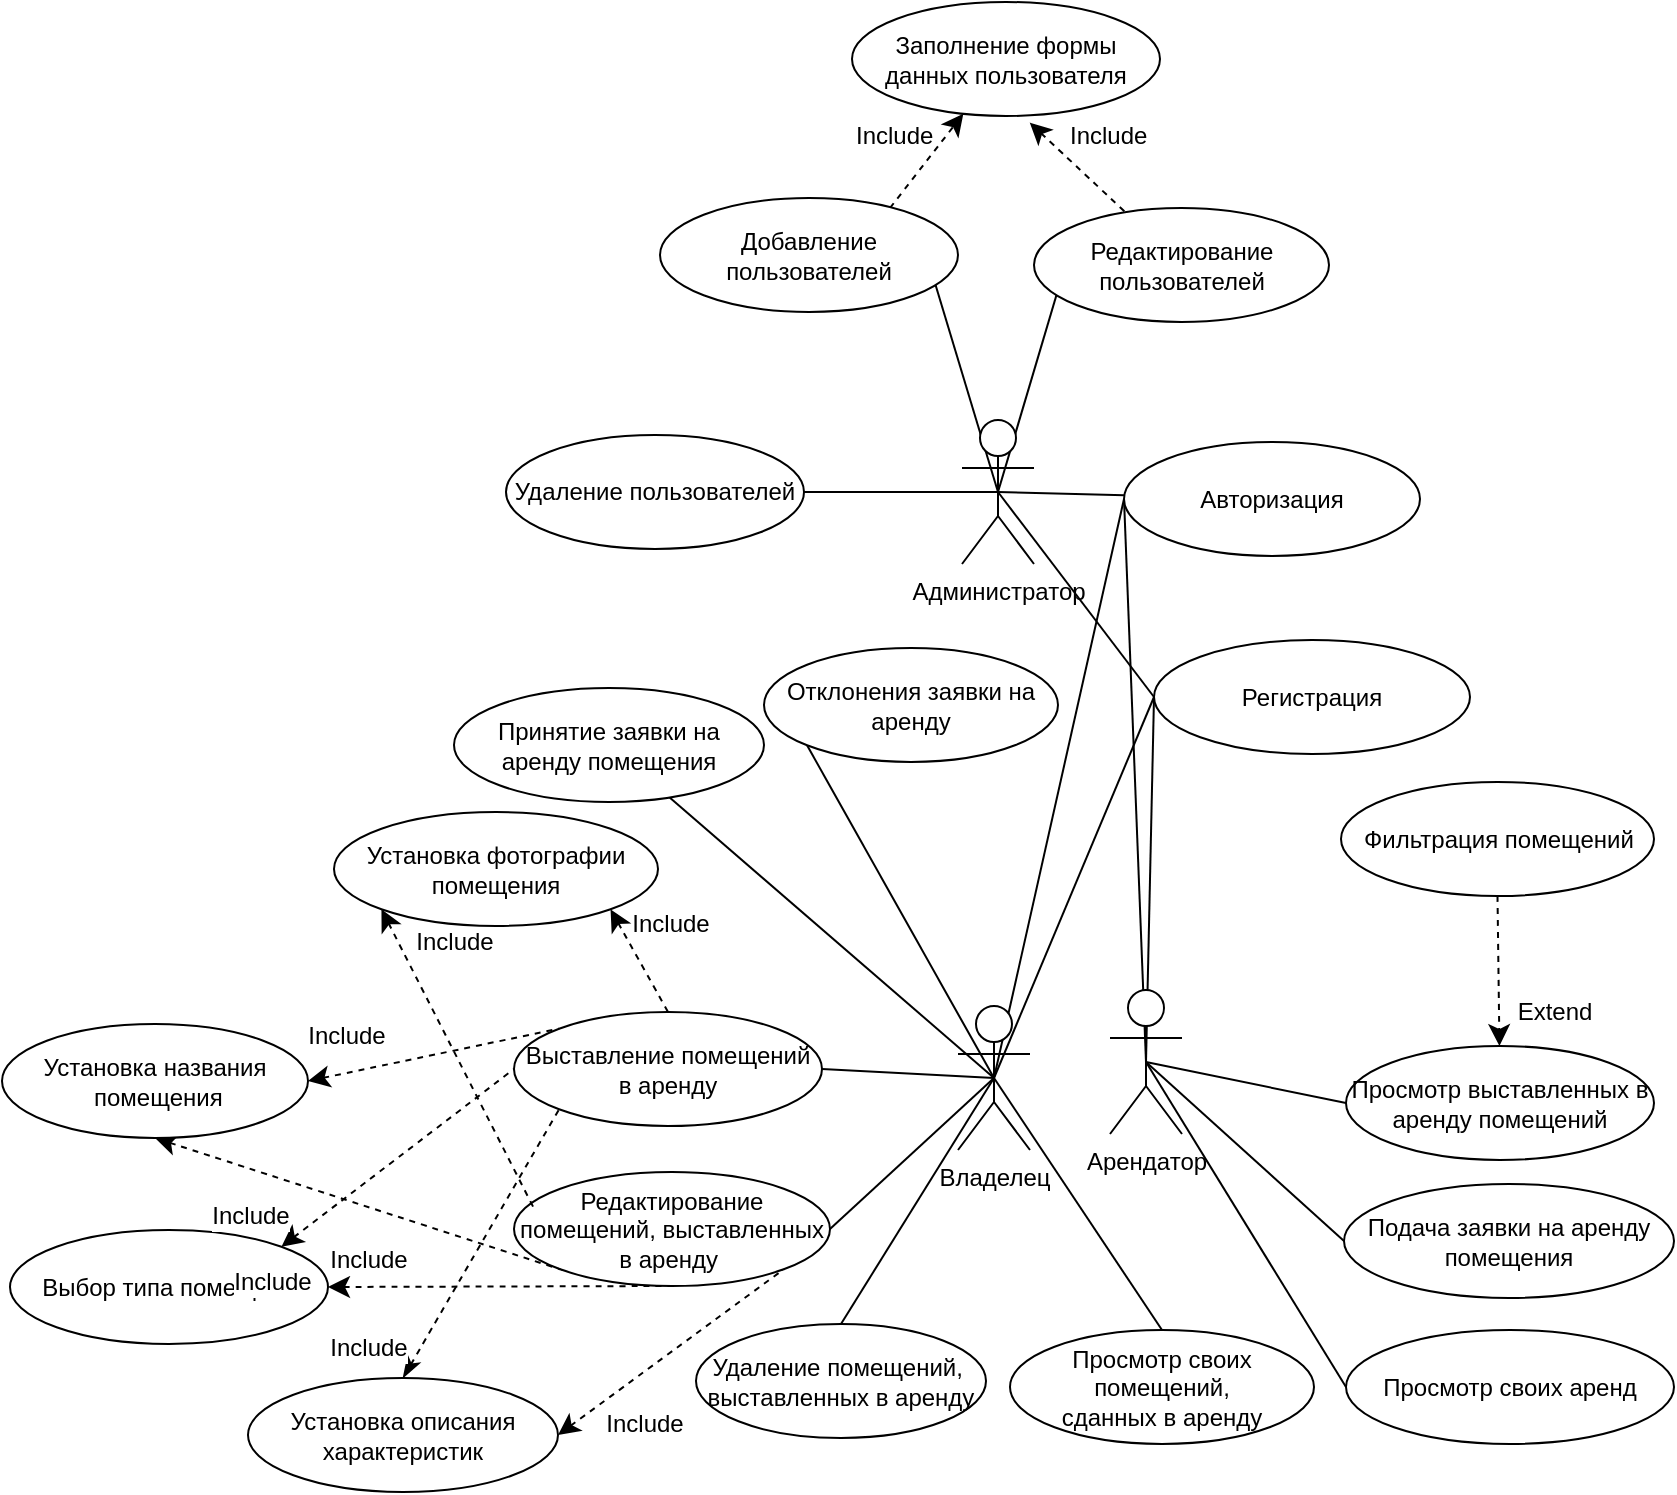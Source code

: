 <mxfile version="24.3.1" type="device">
  <diagram name="Страница — 1" id="9qlkNrr8skJGmZddoAX3">
    <mxGraphModel dx="2061" dy="1150" grid="0" gridSize="10" guides="1" tooltips="1" connect="1" arrows="1" fold="1" page="0" pageScale="1" pageWidth="827" pageHeight="1169" math="0" shadow="0">
      <root>
        <mxCell id="0" />
        <mxCell id="1" parent="0" />
        <mxCell id="KdUWBVPqrSz_nsnfu4Ra-47" style="edgeStyle=none;curved=1;rounded=0;orthogonalLoop=1;jettySize=auto;html=1;exitX=0.5;exitY=0.5;exitDx=0;exitDy=0;exitPerimeter=0;entryX=0;entryY=0.5;entryDx=0;entryDy=0;fontSize=12;startSize=8;endSize=8;endArrow=none;endFill=0;" parent="1" source="KdUWBVPqrSz_nsnfu4Ra-1" target="KdUWBVPqrSz_nsnfu4Ra-14" edge="1">
          <mxGeometry relative="1" as="geometry" />
        </mxCell>
        <mxCell id="KdUWBVPqrSz_nsnfu4Ra-49" style="edgeStyle=none;curved=1;rounded=0;orthogonalLoop=1;jettySize=auto;html=1;exitX=0.5;exitY=0.5;exitDx=0;exitDy=0;exitPerimeter=0;entryX=0;entryY=0.5;entryDx=0;entryDy=0;fontSize=12;startSize=8;endSize=8;endArrow=none;endFill=0;" parent="1" source="KdUWBVPqrSz_nsnfu4Ra-1" target="KdUWBVPqrSz_nsnfu4Ra-15" edge="1">
          <mxGeometry relative="1" as="geometry" />
        </mxCell>
        <mxCell id="KdUWBVPqrSz_nsnfu4Ra-50" style="edgeStyle=none;curved=1;rounded=0;orthogonalLoop=1;jettySize=auto;html=1;exitX=0.5;exitY=0.5;exitDx=0;exitDy=0;exitPerimeter=0;entryX=0;entryY=0.5;entryDx=0;entryDy=0;fontSize=12;startSize=8;endSize=8;endArrow=none;endFill=0;" parent="1" source="KdUWBVPqrSz_nsnfu4Ra-1" target="KdUWBVPqrSz_nsnfu4Ra-16" edge="1">
          <mxGeometry relative="1" as="geometry" />
        </mxCell>
        <mxCell id="z9t9vNIMV2q-uNRMc0uW-2" style="edgeStyle=none;curved=1;rounded=0;orthogonalLoop=1;jettySize=auto;html=1;exitX=0.5;exitY=0.5;exitDx=0;exitDy=0;exitPerimeter=0;entryX=0;entryY=0.5;entryDx=0;entryDy=0;fontSize=12;startSize=8;endSize=8;endArrow=none;endFill=0;" edge="1" parent="1" source="KdUWBVPqrSz_nsnfu4Ra-1" target="z9t9vNIMV2q-uNRMc0uW-1">
          <mxGeometry relative="1" as="geometry" />
        </mxCell>
        <mxCell id="z9t9vNIMV2q-uNRMc0uW-74" style="edgeStyle=none;curved=1;rounded=0;orthogonalLoop=1;jettySize=auto;html=1;exitX=0.5;exitY=0.5;exitDx=0;exitDy=0;exitPerimeter=0;entryX=0;entryY=0.5;entryDx=0;entryDy=0;fontSize=12;startSize=8;endSize=8;endArrow=none;endFill=0;" edge="1" parent="1" source="KdUWBVPqrSz_nsnfu4Ra-1" target="KdUWBVPqrSz_nsnfu4Ra-13">
          <mxGeometry relative="1" as="geometry" />
        </mxCell>
        <mxCell id="KdUWBVPqrSz_nsnfu4Ra-1" value="Арендатор" style="shape=umlActor;verticalLabelPosition=bottom;verticalAlign=top;html=1;" parent="1" vertex="1">
          <mxGeometry x="-115" y="123" width="36" height="72" as="geometry" />
        </mxCell>
        <mxCell id="KdUWBVPqrSz_nsnfu4Ra-46" style="edgeStyle=none;curved=1;rounded=0;orthogonalLoop=1;jettySize=auto;html=1;exitX=0.5;exitY=0.5;exitDx=0;exitDy=0;exitPerimeter=0;entryX=0;entryY=0.5;entryDx=0;entryDy=0;fontSize=12;startSize=8;endSize=8;endArrow=none;endFill=0;" parent="1" source="KdUWBVPqrSz_nsnfu4Ra-2" target="KdUWBVPqrSz_nsnfu4Ra-13" edge="1">
          <mxGeometry relative="1" as="geometry" />
        </mxCell>
        <mxCell id="KdUWBVPqrSz_nsnfu4Ra-51" style="edgeStyle=none;curved=1;rounded=0;orthogonalLoop=1;jettySize=auto;html=1;exitX=0.5;exitY=0.5;exitDx=0;exitDy=0;exitPerimeter=0;entryX=1;entryY=0.5;entryDx=0;entryDy=0;fontSize=12;startSize=8;endSize=8;endArrow=none;endFill=0;" parent="1" source="KdUWBVPqrSz_nsnfu4Ra-2" target="KdUWBVPqrSz_nsnfu4Ra-11" edge="1">
          <mxGeometry relative="1" as="geometry" />
        </mxCell>
        <mxCell id="KdUWBVPqrSz_nsnfu4Ra-52" style="edgeStyle=none;curved=1;rounded=0;orthogonalLoop=1;jettySize=auto;html=1;exitX=0.5;exitY=0.5;exitDx=0;exitDy=0;exitPerimeter=0;entryX=1;entryY=0.5;entryDx=0;entryDy=0;fontSize=12;startSize=8;endSize=8;endArrow=none;endFill=0;" parent="1" source="KdUWBVPqrSz_nsnfu4Ra-2" target="KdUWBVPqrSz_nsnfu4Ra-8" edge="1">
          <mxGeometry relative="1" as="geometry" />
        </mxCell>
        <mxCell id="z9t9vNIMV2q-uNRMc0uW-4" style="edgeStyle=none;curved=1;rounded=0;orthogonalLoop=1;jettySize=auto;html=1;exitX=0.5;exitY=0.5;exitDx=0;exitDy=0;exitPerimeter=0;entryX=0;entryY=0.5;entryDx=0;entryDy=0;fontSize=12;startSize=8;endSize=8;endArrow=none;endFill=0;" edge="1" parent="1" source="KdUWBVPqrSz_nsnfu4Ra-2" target="z9t9vNIMV2q-uNRMc0uW-1">
          <mxGeometry relative="1" as="geometry" />
        </mxCell>
        <mxCell id="z9t9vNIMV2q-uNRMc0uW-26" style="edgeStyle=none;curved=1;rounded=0;orthogonalLoop=1;jettySize=auto;html=1;exitX=0.5;exitY=0.5;exitDx=0;exitDy=0;exitPerimeter=0;fontSize=12;startSize=8;endSize=8;endArrow=none;endFill=0;" edge="1" parent="1" source="KdUWBVPqrSz_nsnfu4Ra-2" target="KVPKxW1qNKhPgR75EKj5-1">
          <mxGeometry relative="1" as="geometry" />
        </mxCell>
        <mxCell id="z9t9vNIMV2q-uNRMc0uW-27" style="edgeStyle=none;curved=1;rounded=0;orthogonalLoop=1;jettySize=auto;html=1;exitX=0.5;exitY=0.5;exitDx=0;exitDy=0;exitPerimeter=0;entryX=0.5;entryY=0;entryDx=0;entryDy=0;fontSize=12;startSize=8;endSize=8;endArrow=none;endFill=0;" edge="1" parent="1" source="KdUWBVPqrSz_nsnfu4Ra-2" target="KdUWBVPqrSz_nsnfu4Ra-32">
          <mxGeometry relative="1" as="geometry" />
        </mxCell>
        <mxCell id="z9t9vNIMV2q-uNRMc0uW-28" style="edgeStyle=none;curved=1;rounded=0;orthogonalLoop=1;jettySize=auto;html=1;exitX=0.5;exitY=0.5;exitDx=0;exitDy=0;exitPerimeter=0;entryX=0.5;entryY=0;entryDx=0;entryDy=0;fontSize=12;startSize=8;endSize=8;endArrow=none;endFill=0;" edge="1" parent="1" source="KdUWBVPqrSz_nsnfu4Ra-2" target="KdUWBVPqrSz_nsnfu4Ra-9">
          <mxGeometry relative="1" as="geometry" />
        </mxCell>
        <mxCell id="z9t9vNIMV2q-uNRMc0uW-53" style="edgeStyle=none;curved=1;rounded=0;orthogonalLoop=1;jettySize=auto;html=1;exitX=0.5;exitY=0.5;exitDx=0;exitDy=0;exitPerimeter=0;entryX=0;entryY=1;entryDx=0;entryDy=0;fontSize=12;startSize=8;endSize=8;endArrow=none;endFill=0;" edge="1" parent="1" source="KdUWBVPqrSz_nsnfu4Ra-2" target="z9t9vNIMV2q-uNRMc0uW-52">
          <mxGeometry relative="1" as="geometry" />
        </mxCell>
        <mxCell id="KdUWBVPqrSz_nsnfu4Ra-2" value="Владелец" style="shape=umlActor;verticalLabelPosition=bottom;verticalAlign=top;html=1;" parent="1" vertex="1">
          <mxGeometry x="-191" y="131" width="36" height="72" as="geometry" />
        </mxCell>
        <mxCell id="KdUWBVPqrSz_nsnfu4Ra-21" style="edgeStyle=none;curved=1;rounded=0;orthogonalLoop=1;jettySize=auto;html=1;exitX=0.5;exitY=0.5;exitDx=0;exitDy=0;exitPerimeter=0;fontSize=12;startSize=8;endSize=8;endArrow=none;endFill=0;" parent="1" source="KdUWBVPqrSz_nsnfu4Ra-3" target="KdUWBVPqrSz_nsnfu4Ra-13" edge="1">
          <mxGeometry relative="1" as="geometry" />
        </mxCell>
        <mxCell id="KdUWBVPqrSz_nsnfu4Ra-45" style="edgeStyle=none;curved=1;rounded=0;orthogonalLoop=1;jettySize=auto;html=1;exitX=0.5;exitY=0.5;exitDx=0;exitDy=0;exitPerimeter=0;entryX=0;entryY=0;entryDx=0;entryDy=0;fontSize=12;startSize=8;endSize=8;endArrow=none;endFill=0;" parent="1" source="KdUWBVPqrSz_nsnfu4Ra-3" target="KdUWBVPqrSz_nsnfu4Ra-38" edge="1">
          <mxGeometry relative="1" as="geometry" />
        </mxCell>
        <mxCell id="z9t9vNIMV2q-uNRMc0uW-55" style="edgeStyle=none;curved=1;rounded=0;orthogonalLoop=1;jettySize=auto;html=1;exitX=0.5;exitY=0.5;exitDx=0;exitDy=0;exitPerimeter=0;entryX=1;entryY=0;entryDx=0;entryDy=0;fontSize=12;startSize=8;endSize=8;endArrow=none;endFill=0;" edge="1" parent="1" source="KdUWBVPqrSz_nsnfu4Ra-3" target="z9t9vNIMV2q-uNRMc0uW-54">
          <mxGeometry relative="1" as="geometry" />
        </mxCell>
        <mxCell id="z9t9vNIMV2q-uNRMc0uW-65" style="edgeStyle=none;curved=1;rounded=0;orthogonalLoop=1;jettySize=auto;html=1;exitX=0.5;exitY=0.5;exitDx=0;exitDy=0;exitPerimeter=0;entryX=0;entryY=0.5;entryDx=0;entryDy=0;fontSize=12;startSize=8;endSize=8;endArrow=none;endFill=0;" edge="1" parent="1" source="KdUWBVPqrSz_nsnfu4Ra-3" target="z9t9vNIMV2q-uNRMc0uW-62">
          <mxGeometry relative="1" as="geometry" />
        </mxCell>
        <mxCell id="z9t9vNIMV2q-uNRMc0uW-75" style="edgeStyle=none;curved=1;rounded=0;orthogonalLoop=1;jettySize=auto;html=1;exitX=0.5;exitY=0.5;exitDx=0;exitDy=0;exitPerimeter=0;entryX=0;entryY=0.5;entryDx=0;entryDy=0;fontSize=12;startSize=8;endSize=8;endArrow=none;endFill=0;" edge="1" parent="1" source="KdUWBVPqrSz_nsnfu4Ra-3" target="z9t9vNIMV2q-uNRMc0uW-1">
          <mxGeometry relative="1" as="geometry" />
        </mxCell>
        <mxCell id="KdUWBVPqrSz_nsnfu4Ra-3" value="Администратор" style="shape=umlActor;verticalLabelPosition=bottom;verticalAlign=top;html=1;" parent="1" vertex="1">
          <mxGeometry x="-189" y="-162" width="36" height="72" as="geometry" />
        </mxCell>
        <mxCell id="KdUWBVPqrSz_nsnfu4Ra-8" value="Редактирование помещений, выставленных в аренду&amp;nbsp;" style="ellipse;whiteSpace=wrap;html=1;align=center;" parent="1" vertex="1">
          <mxGeometry x="-413" y="214" width="158" height="57" as="geometry" />
        </mxCell>
        <mxCell id="KdUWBVPqrSz_nsnfu4Ra-9" value="Удаление помещений,&amp;nbsp;&lt;br&gt;выставленных в аренду" style="ellipse;whiteSpace=wrap;html=1;align=center;" parent="1" vertex="1">
          <mxGeometry x="-322" y="290" width="145" height="57" as="geometry" />
        </mxCell>
        <mxCell id="KdUWBVPqrSz_nsnfu4Ra-11" value="Выставление помещений в аренду" style="ellipse;whiteSpace=wrap;html=1;align=center;" parent="1" vertex="1">
          <mxGeometry x="-413" y="134" width="154" height="57" as="geometry" />
        </mxCell>
        <mxCell id="KdUWBVPqrSz_nsnfu4Ra-13" value="Авторизация" style="ellipse;whiteSpace=wrap;html=1;align=center;" parent="1" vertex="1">
          <mxGeometry x="-108" y="-151" width="148" height="57" as="geometry" />
        </mxCell>
        <mxCell id="KdUWBVPqrSz_nsnfu4Ra-14" value="Просмотр выставленных в аренду помещений" style="ellipse;whiteSpace=wrap;html=1;align=center;" parent="1" vertex="1">
          <mxGeometry x="3" y="151" width="154" height="57" as="geometry" />
        </mxCell>
        <mxCell id="KdUWBVPqrSz_nsnfu4Ra-15" value="Подача заявки на аренду&lt;br&gt;помещения" style="ellipse;whiteSpace=wrap;html=1;align=center;" parent="1" vertex="1">
          <mxGeometry x="2" y="220" width="165" height="57" as="geometry" />
        </mxCell>
        <mxCell id="KdUWBVPqrSz_nsnfu4Ra-16" value="Просмотр своих аренд" style="ellipse;whiteSpace=wrap;html=1;align=center;" parent="1" vertex="1">
          <mxGeometry x="3" y="293" width="164" height="57" as="geometry" />
        </mxCell>
        <mxCell id="KdUWBVPqrSz_nsnfu4Ra-32" value="Просмотр своих помещений, &lt;br&gt;сданных&amp;nbsp;в аренду" style="ellipse;whiteSpace=wrap;html=1;align=center;" parent="1" vertex="1">
          <mxGeometry x="-165" y="293" width="152" height="57" as="geometry" />
        </mxCell>
        <mxCell id="KdUWBVPqrSz_nsnfu4Ra-38" value="Редактирование пользователей" style="ellipse;whiteSpace=wrap;html=1;align=center;" parent="1" vertex="1">
          <mxGeometry x="-153" y="-268" width="147.5" height="57" as="geometry" />
        </mxCell>
        <mxCell id="KdUWBVPqrSz_nsnfu4Ra-44" value="" style="edgeStyle=none;curved=1;rounded=0;orthogonalLoop=1;jettySize=auto;html=1;fontSize=12;startSize=8;endSize=8;endArrow=none;endFill=0;dashed=1;startArrow=classic;startFill=1;exitX=0.577;exitY=1.058;exitDx=0;exitDy=0;exitPerimeter=0;" parent="1" source="z9t9vNIMV2q-uNRMc0uW-56" target="KdUWBVPqrSz_nsnfu4Ra-38" edge="1">
          <mxGeometry relative="1" as="geometry">
            <mxPoint x="404.5" y="362" as="sourcePoint" />
          </mxGeometry>
        </mxCell>
        <mxCell id="KVPKxW1qNKhPgR75EKj5-1" value="Принятие заявки на аренду помещения" style="ellipse;whiteSpace=wrap;html=1;align=center;" parent="1" vertex="1">
          <mxGeometry x="-443" y="-28" width="155" height="57" as="geometry" />
        </mxCell>
        <mxCell id="z9t9vNIMV2q-uNRMc0uW-1" value="Регистрация" style="ellipse;whiteSpace=wrap;html=1;align=center;" vertex="1" parent="1">
          <mxGeometry x="-93" y="-52" width="158" height="57" as="geometry" />
        </mxCell>
        <mxCell id="z9t9vNIMV2q-uNRMc0uW-69" style="edgeStyle=none;curved=1;rounded=0;orthogonalLoop=1;jettySize=auto;html=1;exitX=0.5;exitY=1;exitDx=0;exitDy=0;fontSize=12;startSize=8;endSize=8;startArrow=none;startFill=0;endArrow=classic;endFill=1;dashed=1;" edge="1" parent="1" source="z9t9vNIMV2q-uNRMc0uW-5" target="KdUWBVPqrSz_nsnfu4Ra-14">
          <mxGeometry relative="1" as="geometry" />
        </mxCell>
        <mxCell id="z9t9vNIMV2q-uNRMc0uW-70" value="Extend" style="edgeLabel;html=1;align=center;verticalAlign=middle;resizable=0;points=[];fontSize=12;" vertex="1" connectable="0" parent="z9t9vNIMV2q-uNRMc0uW-69">
          <mxGeometry x="-0.363" relative="1" as="geometry">
            <mxPoint x="28" y="34" as="offset" />
          </mxGeometry>
        </mxCell>
        <mxCell id="z9t9vNIMV2q-uNRMc0uW-5" value="Фильтрация помещений" style="ellipse;whiteSpace=wrap;html=1;align=center;" vertex="1" parent="1">
          <mxGeometry x="0.5" y="19" width="156.5" height="57" as="geometry" />
        </mxCell>
        <mxCell id="z9t9vNIMV2q-uNRMc0uW-31" style="edgeStyle=none;curved=1;rounded=0;orthogonalLoop=1;jettySize=auto;html=1;exitX=1;exitY=0.5;exitDx=0;exitDy=0;entryX=0;entryY=0;entryDx=0;entryDy=0;fontSize=12;startSize=8;endSize=8;endArrow=none;endFill=0;startArrow=classic;startFill=1;dashed=1;" edge="1" parent="1" source="z9t9vNIMV2q-uNRMc0uW-9" target="KdUWBVPqrSz_nsnfu4Ra-11">
          <mxGeometry relative="1" as="geometry" />
        </mxCell>
        <mxCell id="z9t9vNIMV2q-uNRMc0uW-42" style="edgeStyle=none;curved=1;rounded=0;orthogonalLoop=1;jettySize=auto;html=1;exitX=0.5;exitY=1;exitDx=0;exitDy=0;entryX=0;entryY=1;entryDx=0;entryDy=0;fontSize=12;startSize=8;endSize=8;endArrow=none;endFill=0;startArrow=classic;startFill=1;dashed=1;" edge="1" parent="1" source="z9t9vNIMV2q-uNRMc0uW-9" target="KdUWBVPqrSz_nsnfu4Ra-8">
          <mxGeometry relative="1" as="geometry" />
        </mxCell>
        <mxCell id="z9t9vNIMV2q-uNRMc0uW-9" value="Установка названия&lt;div&gt;&amp;nbsp;помещения&lt;/div&gt;" style="ellipse;whiteSpace=wrap;html=1;align=center;" vertex="1" parent="1">
          <mxGeometry x="-669" y="140" width="153" height="57" as="geometry" />
        </mxCell>
        <mxCell id="z9t9vNIMV2q-uNRMc0uW-35" style="edgeStyle=none;curved=1;rounded=0;orthogonalLoop=1;jettySize=auto;html=1;exitX=1;exitY=0.5;exitDx=0;exitDy=0;entryX=0.5;entryY=1;entryDx=0;entryDy=0;fontSize=12;startSize=8;endSize=8;startArrow=classic;startFill=1;endArrow=none;endFill=0;dashed=1;" edge="1" parent="1" source="z9t9vNIMV2q-uNRMc0uW-10" target="KdUWBVPqrSz_nsnfu4Ra-8">
          <mxGeometry relative="1" as="geometry" />
        </mxCell>
        <mxCell id="z9t9vNIMV2q-uNRMc0uW-37" style="edgeStyle=none;curved=1;rounded=0;orthogonalLoop=1;jettySize=auto;html=1;exitX=1;exitY=0;exitDx=0;exitDy=0;entryX=0;entryY=0.5;entryDx=0;entryDy=0;fontSize=12;startSize=8;endSize=8;startArrow=classic;startFill=1;endArrow=none;endFill=0;dashed=1;" edge="1" parent="1" source="z9t9vNIMV2q-uNRMc0uW-10" target="KdUWBVPqrSz_nsnfu4Ra-11">
          <mxGeometry relative="1" as="geometry" />
        </mxCell>
        <mxCell id="z9t9vNIMV2q-uNRMc0uW-10" value="Выбор типа помещени" style="ellipse;whiteSpace=wrap;html=1;align=center;" vertex="1" parent="1">
          <mxGeometry x="-665" y="243" width="159" height="57" as="geometry" />
        </mxCell>
        <mxCell id="z9t9vNIMV2q-uNRMc0uW-30" style="edgeStyle=none;curved=1;rounded=0;orthogonalLoop=1;jettySize=auto;html=1;exitX=1;exitY=1;exitDx=0;exitDy=0;entryX=0.5;entryY=0;entryDx=0;entryDy=0;fontSize=12;startSize=8;endSize=8;startArrow=classic;startFill=1;endArrow=none;endFill=0;dashed=1;" edge="1" parent="1" source="z9t9vNIMV2q-uNRMc0uW-11" target="KdUWBVPqrSz_nsnfu4Ra-11">
          <mxGeometry relative="1" as="geometry" />
        </mxCell>
        <mxCell id="z9t9vNIMV2q-uNRMc0uW-45" value="Include" style="edgeLabel;html=1;align=center;verticalAlign=middle;resizable=0;points=[];fontSize=12;" vertex="1" connectable="0" parent="z9t9vNIMV2q-uNRMc0uW-30">
          <mxGeometry x="-0.253" y="2" relative="1" as="geometry">
            <mxPoint x="17" y="-11" as="offset" />
          </mxGeometry>
        </mxCell>
        <mxCell id="z9t9vNIMV2q-uNRMc0uW-11" value="Установка фотографии помещения" style="ellipse;whiteSpace=wrap;html=1;align=center;" vertex="1" parent="1">
          <mxGeometry x="-503" y="34" width="162" height="57" as="geometry" />
        </mxCell>
        <mxCell id="z9t9vNIMV2q-uNRMc0uW-34" style="edgeStyle=none;curved=1;rounded=0;orthogonalLoop=1;jettySize=auto;html=1;exitX=1;exitY=0.5;exitDx=0;exitDy=0;entryX=1;entryY=1;entryDx=0;entryDy=0;fontSize=12;startSize=8;endSize=8;startArrow=classic;startFill=1;endArrow=none;endFill=0;dashed=1;" edge="1" parent="1" source="z9t9vNIMV2q-uNRMc0uW-13" target="KdUWBVPqrSz_nsnfu4Ra-8">
          <mxGeometry relative="1" as="geometry" />
        </mxCell>
        <mxCell id="z9t9vNIMV2q-uNRMc0uW-38" style="edgeStyle=none;curved=1;rounded=0;orthogonalLoop=1;jettySize=auto;html=1;exitX=0.5;exitY=0;exitDx=0;exitDy=0;entryX=0;entryY=1;entryDx=0;entryDy=0;fontSize=12;startSize=8;endSize=8;startArrow=classicThin;startFill=1;endArrow=none;endFill=0;dashed=1;" edge="1" parent="1" source="z9t9vNIMV2q-uNRMc0uW-13" target="KdUWBVPqrSz_nsnfu4Ra-11">
          <mxGeometry relative="1" as="geometry" />
        </mxCell>
        <mxCell id="z9t9vNIMV2q-uNRMc0uW-13" value="Установка описания характеристик" style="ellipse;whiteSpace=wrap;html=1;align=center;" vertex="1" parent="1">
          <mxGeometry x="-546" y="317" width="155" height="57" as="geometry" />
        </mxCell>
        <mxCell id="z9t9vNIMV2q-uNRMc0uW-41" style="edgeStyle=none;curved=1;rounded=0;orthogonalLoop=1;jettySize=auto;html=1;exitX=0;exitY=1;exitDx=0;exitDy=0;fontSize=12;startSize=8;endSize=8;" edge="1" parent="1" source="z9t9vNIMV2q-uNRMc0uW-11" target="z9t9vNIMV2q-uNRMc0uW-11">
          <mxGeometry relative="1" as="geometry" />
        </mxCell>
        <mxCell id="z9t9vNIMV2q-uNRMc0uW-43" style="edgeStyle=none;curved=1;rounded=0;orthogonalLoop=1;jettySize=auto;html=1;exitX=0;exitY=1;exitDx=0;exitDy=0;entryX=0.062;entryY=0.313;entryDx=0;entryDy=0;entryPerimeter=0;fontSize=12;startSize=8;endSize=8;startArrow=classic;startFill=1;endArrow=none;endFill=0;dashed=1;" edge="1" parent="1" source="z9t9vNIMV2q-uNRMc0uW-11" target="KdUWBVPqrSz_nsnfu4Ra-8">
          <mxGeometry relative="1" as="geometry" />
        </mxCell>
        <mxCell id="z9t9vNIMV2q-uNRMc0uW-46" value="Include" style="edgeLabel;html=1;align=center;verticalAlign=middle;resizable=0;points=[];fontSize=12;" vertex="1" connectable="0" parent="1">
          <mxGeometry x="-442.999" y="99.003" as="geometry" />
        </mxCell>
        <mxCell id="z9t9vNIMV2q-uNRMc0uW-47" value="Include" style="edgeLabel;html=1;align=center;verticalAlign=middle;resizable=0;points=[];fontSize=12;" vertex="1" connectable="0" parent="1">
          <mxGeometry x="-549.999" y="235.003" as="geometry">
            <mxPoint x="5" y="1" as="offset" />
          </mxGeometry>
        </mxCell>
        <mxCell id="z9t9vNIMV2q-uNRMc0uW-48" value="Include" style="edgeLabel;html=1;align=center;verticalAlign=middle;resizable=0;points=[];fontSize=12;" vertex="1" connectable="0" parent="1">
          <mxGeometry x="-533.999" y="269.003" as="geometry" />
        </mxCell>
        <mxCell id="z9t9vNIMV2q-uNRMc0uW-49" value="Include" style="edgeLabel;html=1;align=center;verticalAlign=middle;resizable=0;points=[];fontSize=12;" vertex="1" connectable="0" parent="1">
          <mxGeometry x="-490.999" y="303.003" as="geometry">
            <mxPoint x="5" y="-1" as="offset" />
          </mxGeometry>
        </mxCell>
        <mxCell id="z9t9vNIMV2q-uNRMc0uW-51" value="Include" style="edgeLabel;html=1;align=center;verticalAlign=middle;resizable=0;points=[];fontSize=12;" vertex="1" connectable="0" parent="1">
          <mxGeometry x="-369.999" y="307.003" as="geometry">
            <mxPoint x="22" y="33" as="offset" />
          </mxGeometry>
        </mxCell>
        <mxCell id="z9t9vNIMV2q-uNRMc0uW-52" value="Отклонения заявки на аренду" style="ellipse;whiteSpace=wrap;html=1;align=center;" vertex="1" parent="1">
          <mxGeometry x="-288" y="-48" width="147" height="57" as="geometry" />
        </mxCell>
        <mxCell id="z9t9vNIMV2q-uNRMc0uW-60" style="edgeStyle=none;curved=1;rounded=0;orthogonalLoop=1;jettySize=auto;html=1;exitX=0.5;exitY=1;exitDx=0;exitDy=0;fontSize=12;startSize=8;endSize=8;dashed=1;" edge="1" parent="1" source="z9t9vNIMV2q-uNRMc0uW-54" target="z9t9vNIMV2q-uNRMc0uW-56">
          <mxGeometry relative="1" as="geometry" />
        </mxCell>
        <mxCell id="z9t9vNIMV2q-uNRMc0uW-54" value="Добавление пользователей" style="ellipse;whiteSpace=wrap;html=1;align=center;" vertex="1" parent="1">
          <mxGeometry x="-340" y="-273" width="149" height="57" as="geometry" />
        </mxCell>
        <mxCell id="z9t9vNIMV2q-uNRMc0uW-56" value="Заполнение формы данных пользователя" style="ellipse;whiteSpace=wrap;html=1;align=center;" vertex="1" parent="1">
          <mxGeometry x="-244" y="-371" width="154" height="57" as="geometry" />
        </mxCell>
        <mxCell id="z9t9vNIMV2q-uNRMc0uW-58" value="&lt;span style=&quot;color: rgb(0, 0, 0); font-family: Helvetica; font-size: 12px; font-style: normal; font-variant-ligatures: normal; font-variant-caps: normal; font-weight: 400; letter-spacing: normal; orphans: 2; text-align: center; text-indent: 0px; text-transform: none; widows: 2; word-spacing: 0px; -webkit-text-stroke-width: 0px; white-space: nowrap; background-color: rgb(255, 255, 255); text-decoration-thickness: initial; text-decoration-style: initial; text-decoration-color: initial; display: inline !important; float: none;&quot;&gt;Include&lt;/span&gt;" style="text;whiteSpace=wrap;html=1;" vertex="1" parent="1">
          <mxGeometry x="-137.0" y="-318.0" width="67" height="36" as="geometry" />
        </mxCell>
        <mxCell id="z9t9vNIMV2q-uNRMc0uW-59" value="&lt;span style=&quot;color: rgb(0, 0, 0); font-family: Helvetica; font-size: 12px; font-style: normal; font-variant-ligatures: normal; font-variant-caps: normal; font-weight: 400; letter-spacing: normal; orphans: 2; text-align: center; text-indent: 0px; text-transform: none; widows: 2; word-spacing: 0px; -webkit-text-stroke-width: 0px; white-space: nowrap; background-color: rgb(255, 255, 255); text-decoration-thickness: initial; text-decoration-style: initial; text-decoration-color: initial; display: inline !important; float: none;&quot;&gt;Include&lt;/span&gt;" style="text;whiteSpace=wrap;html=1;" vertex="1" parent="1">
          <mxGeometry x="-244.0" y="-318.0" width="67" height="36" as="geometry" />
        </mxCell>
        <mxCell id="z9t9vNIMV2q-uNRMc0uW-62" value="Удаление пользователей" style="ellipse;whiteSpace=wrap;html=1;align=center;" vertex="1" parent="1">
          <mxGeometry x="-417" y="-154.5" width="149" height="57" as="geometry" />
        </mxCell>
        <mxCell id="z9t9vNIMV2q-uNRMc0uW-71" value="Include" style="edgeLabel;html=1;align=center;verticalAlign=middle;resizable=0;points=[];fontSize=12;" vertex="1" connectable="0" parent="1">
          <mxGeometry x="-496.999" y="146.003" as="geometry" />
        </mxCell>
        <mxCell id="z9t9vNIMV2q-uNRMc0uW-72" value="Include" style="edgeLabel;html=1;align=center;verticalAlign=middle;resizable=0;points=[];fontSize=12;" vertex="1" connectable="0" parent="1">
          <mxGeometry x="-490.999" y="256.503" as="geometry">
            <mxPoint x="5" y="1" as="offset" />
          </mxGeometry>
        </mxCell>
        <mxCell id="z9t9vNIMV2q-uNRMc0uW-76" style="edgeStyle=none;curved=1;rounded=0;orthogonalLoop=1;jettySize=auto;html=1;exitX=0.5;exitY=1;exitDx=0;exitDy=0;fontSize=12;startSize=8;endSize=8;" edge="1" parent="1" source="z9t9vNIMV2q-uNRMc0uW-5" target="z9t9vNIMV2q-uNRMc0uW-5">
          <mxGeometry relative="1" as="geometry" />
        </mxCell>
      </root>
    </mxGraphModel>
  </diagram>
</mxfile>
